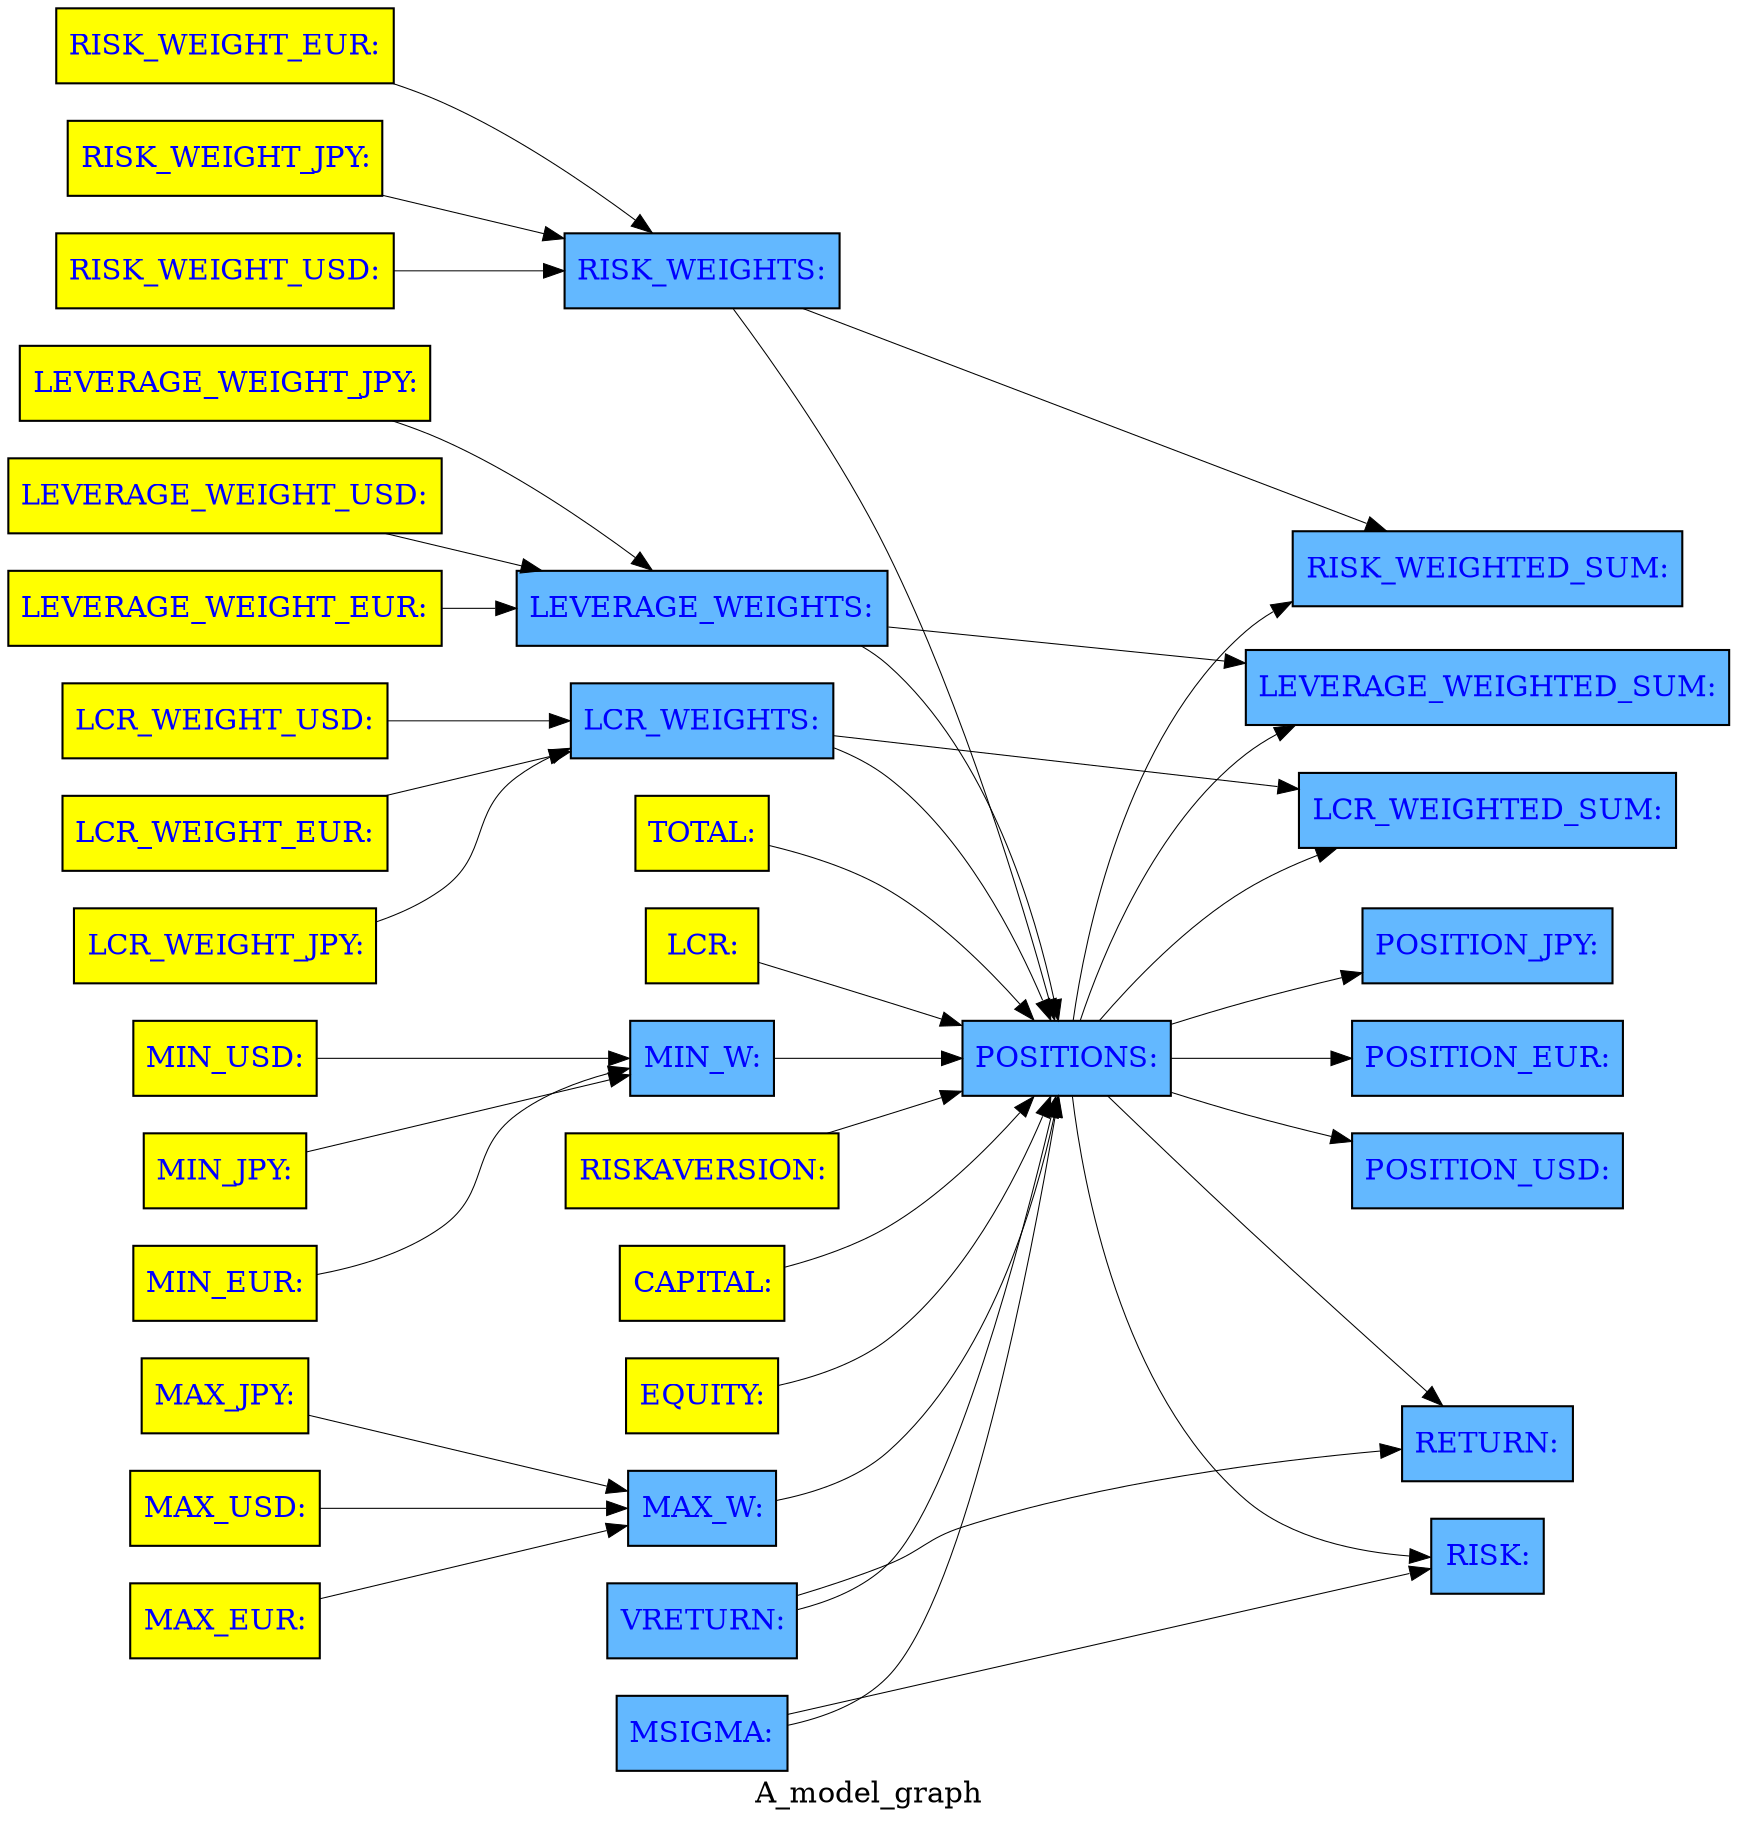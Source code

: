 digraph TD { rankdir ="LR" 
{node  [margin=0.025 fontcolor=blue style=filled ] 
 "LCR_WEIGHT_USD" [ shape=box fillcolor= yellow tooltip="LCR_WEIGHT_USD&#10;Exogen"  margin=0.025 fontcolor=blue style = filled  label=<<TABLE BORDER='0' CELLBORDER = '0' style = "filled"  > <TR><TD tooltip="LCR_WEIGHT_USD&#10;Exogen">LCR_WEIGHT_USD:</TD></TR> </TABLE>> ]
"TOTAL" [ shape=box fillcolor= yellow tooltip="TOTAL&#10;Exogen"  margin=0.025 fontcolor=blue style = filled  label=<<TABLE BORDER='0' CELLBORDER = '0' style = "filled"  > <TR><TD tooltip="TOTAL&#10;Exogen">TOTAL:</TD></TR> </TABLE>> ]
"RISK_WEIGHTS" [ shape=box fillcolor= steelblue1 tooltip="RISK_WEIGHTS&#10;FRML &lt;MATRIX&gt; RISK_WEIGHTS      = MATRIX(&#10;[RISK_WEIGHT_USD,RISK_WEIGHT_JPY,RISK_WEIGHT_EUR]) &#36;"  margin=0.025 fontcolor=blue style = filled  label=<<TABLE BORDER='0' CELLBORDER = '0' style = "filled"  > <TR><TD tooltip="RISK_WEIGHTS&#10;FRML &lt;MATRIX&gt; RISK_WEIGHTS      = MATRIX(&#10;[RISK_WEIGHT_USD,RISK_WEIGHT_JPY,RISK_WEIGHT_EUR]) &#36;">RISK_WEIGHTS:</TD></TR> </TABLE>> ]
"POSITION_JPY" [ shape=box fillcolor= steelblue1 tooltip="POSITION_JPY&#10;FRML XX      POSITION_USD,POSITION_JPY,POSITION_EUR = POSITIONS &#36;"  margin=0.025 fontcolor=blue style = filled  label=<<TABLE BORDER='0' CELLBORDER = '0' style = "filled"  > <TR><TD tooltip="POSITION_JPY&#10;FRML XX      POSITION_USD,POSITION_JPY,POSITION_EUR = POSITIONS &#36;">POSITION_JPY:</TD></TR> </TABLE>> ]
"LEVERAGE_WEIGHTS" [ shape=box fillcolor= steelblue1 tooltip="LEVERAGE_WEIGHTS&#10;FRML &lt;MATRIX&gt; LEVERAGE_WEIGHTS  = MATRIX(&#10;[LEVERAGE_WEIGHT_USD,LEVERAGE_WEIGHT_JPY,LEVERAGE_WEIGHT_EUR]) &#36;"  margin=0.025 fontcolor=blue style = filled  label=<<TABLE BORDER='0' CELLBORDER = '0' style = "filled"  > <TR><TD tooltip="LEVERAGE_WEIGHTS&#10;FRML &lt;MATRIX&gt; LEVERAGE_WEIGHTS  = MATRIX(&#10;[LEVERAGE_WEIGHT_USD,LEVERAGE_WEIGHT_JPY,LEVERAGE_WEIGHT_EUR]) &#36;">LEVERAGE_WEIGHTS:</TD></TR> </TABLE>> ]
"RISK_WEIGHT_EUR" [ shape=box fillcolor= yellow tooltip="RISK_WEIGHT_EUR&#10;Exogen"  margin=0.025 fontcolor=blue style = filled  label=<<TABLE BORDER='0' CELLBORDER = '0' style = "filled"  > <TR><TD tooltip="RISK_WEIGHT_EUR&#10;Exogen">RISK_WEIGHT_EUR:</TD></TR> </TABLE>> ]
"MIN_USD" [ shape=box fillcolor= yellow tooltip="MIN_USD&#10;Exogen"  margin=0.025 fontcolor=blue style = filled  label=<<TABLE BORDER='0' CELLBORDER = '0' style = "filled"  > <TR><TD tooltip="MIN_USD&#10;Exogen">MIN_USD:</TD></TR> </TABLE>> ]
"LCR" [ shape=box fillcolor= yellow tooltip="LCR&#10;Exogen"  margin=0.025 fontcolor=blue style = filled  label=<<TABLE BORDER='0' CELLBORDER = '0' style = "filled"  > <TR><TD tooltip="LCR&#10;Exogen">LCR:</TD></TR> </TABLE>> ]
"MIN_W" [ shape=box fillcolor= steelblue1 tooltip="MIN_W&#10;FRML &lt;MATRIX&gt; MIN_W             = MATRIX(&#10;[MIN_USD,MIN_JPY,MIN_EUR])       &#36;"  margin=0.025 fontcolor=blue style = filled  label=<<TABLE BORDER='0' CELLBORDER = '0' style = "filled"  > <TR><TD tooltip="MIN_W&#10;FRML &lt;MATRIX&gt; MIN_W             = MATRIX(&#10;[MIN_USD,MIN_JPY,MIN_EUR])       &#36;">MIN_W:</TD></TR> </TABLE>> ]
"CAPITAL" [ shape=box fillcolor= yellow tooltip="CAPITAL&#10;Exogen"  margin=0.025 fontcolor=blue style = filled  label=<<TABLE BORDER='0' CELLBORDER = '0' style = "filled"  > <TR><TD tooltip="CAPITAL&#10;Exogen">CAPITAL:</TD></TR> </TABLE>> ]
"RISK_WEIGHTED_SUM" [ shape=box fillcolor= steelblue1 tooltip="RISK_WEIGHTED_SUM&#10;FRML XX      RISK_WEIGHTED_SUM     = (RISK_WEIGHTS.TRANS() * POSITIONS)[0,0] &#36;"  margin=0.025 fontcolor=blue style = filled  label=<<TABLE BORDER='0' CELLBORDER = '0' style = "filled"  > <TR><TD tooltip="RISK_WEIGHTED_SUM&#10;FRML XX      RISK_WEIGHTED_SUM     = (RISK_WEIGHTS.TRANS() * POSITIONS)[0,0] &#36;">RISK_WEIGHTED_SUM:</TD></TR> </TABLE>> ]
"LCR_WEIGHTED_SUM" [ shape=box fillcolor= steelblue1 tooltip="LCR_WEIGHTED_SUM&#10;FRML XX      LCR_WEIGHTED_SUM      = (LCR_WEIGHTS.TRANS() * POSITIONS)[0,0] &#36;"  margin=0.025 fontcolor=blue style = filled  label=<<TABLE BORDER='0' CELLBORDER = '0' style = "filled"  > <TR><TD tooltip="LCR_WEIGHTED_SUM&#10;FRML XX      LCR_WEIGHTED_SUM      = (LCR_WEIGHTS.TRANS() * POSITIONS)[0,0] &#36;">LCR_WEIGHTED_SUM:</TD></TR> </TABLE>> ]
"LCR_WEIGHT_EUR" [ shape=box fillcolor= yellow tooltip="LCR_WEIGHT_EUR&#10;Exogen"  margin=0.025 fontcolor=blue style = filled  label=<<TABLE BORDER='0' CELLBORDER = '0' style = "filled"  > <TR><TD tooltip="LCR_WEIGHT_EUR&#10;Exogen">LCR_WEIGHT_EUR:</TD></TR> </TABLE>> ]
"EQUITY" [ shape=box fillcolor= yellow tooltip="EQUITY&#10;Exogen"  margin=0.025 fontcolor=blue style = filled  label=<<TABLE BORDER='0' CELLBORDER = '0' style = "filled"  > <TR><TD tooltip="EQUITY&#10;Exogen">EQUITY:</TD></TR> </TABLE>> ]
"POSITIONS" [ shape=box fillcolor= steelblue1 tooltip="POSITIONS&#10;FRML &lt;MATRIX&gt; POSITIONS          =  MV_OPT(MSIGMA,VRETURN,RISKAVERSION, TOTAL,&#10;                      [[RISK_WEIGHTS] , [-LCR_WEIGHTS] , [LEVERAGE_WEIGHTS]],&#10;                                       [CAPITAL, -LCR , EQUITY] ,MIN_W,MAX_W) &#36;"  margin=0.025 fontcolor=blue style = filled  label=<<TABLE BORDER='0' CELLBORDER = '0' style = "filled"  > <TR><TD tooltip="POSITIONS&#10;FRML &lt;MATRIX&gt; POSITIONS          =  MV_OPT(MSIGMA,VRETURN,RISKAVERSION, TOTAL,&#10;                      [[RISK_WEIGHTS] , [-LCR_WEIGHTS] , [LEVERAGE_WEIGHTS]],&#10;                                       [CAPITAL, -LCR , EQUITY] ,MIN_W,MAX_W) &#36;">POSITIONS:</TD></TR> </TABLE>> ]
"RISK_WEIGHT_JPY" [ shape=box fillcolor= yellow tooltip="RISK_WEIGHT_JPY&#10;Exogen"  margin=0.025 fontcolor=blue style = filled  label=<<TABLE BORDER='0' CELLBORDER = '0' style = "filled"  > <TR><TD tooltip="RISK_WEIGHT_JPY&#10;Exogen">RISK_WEIGHT_JPY:</TD></TR> </TABLE>> ]
"MIN_JPY" [ shape=box fillcolor= yellow tooltip="MIN_JPY&#10;Exogen"  margin=0.025 fontcolor=blue style = filled  label=<<TABLE BORDER='0' CELLBORDER = '0' style = "filled"  > <TR><TD tooltip="MIN_JPY&#10;Exogen">MIN_JPY:</TD></TR> </TABLE>> ]
"LCR_WEIGHTS" [ shape=box fillcolor= steelblue1 tooltip="LCR_WEIGHTS&#10;FRML &lt;MATRIX&gt; LCR_WEIGHTS       = MATRIX(&#10;[LCR_WEIGHT_USD,LCR_WEIGHT_JPY,LCR_WEIGHT_EUR]) &#36;"  margin=0.025 fontcolor=blue style = filled  label=<<TABLE BORDER='0' CELLBORDER = '0' style = "filled"  > <TR><TD tooltip="LCR_WEIGHTS&#10;FRML &lt;MATRIX&gt; LCR_WEIGHTS       = MATRIX(&#10;[LCR_WEIGHT_USD,LCR_WEIGHT_JPY,LCR_WEIGHT_EUR]) &#36;">LCR_WEIGHTS:</TD></TR> </TABLE>> ]
"MAX_JPY" [ shape=box fillcolor= yellow tooltip="MAX_JPY&#10;Exogen"  margin=0.025 fontcolor=blue style = filled  label=<<TABLE BORDER='0' CELLBORDER = '0' style = "filled"  > <TR><TD tooltip="MAX_JPY&#10;Exogen">MAX_JPY:</TD></TR> </TABLE>> ]
"VRETURN" [ shape=box fillcolor= steelblue1 tooltip="VRETURN&#10;FRML &lt;MATRIX&gt; VRETURN         = MATRIX([0.048,0.040,0.035]) &#36;"  margin=0.025 fontcolor=blue style = filled  label=<<TABLE BORDER='0' CELLBORDER = '0' style = "filled"  > <TR><TD tooltip="VRETURN&#10;FRML &lt;MATRIX&gt; VRETURN         = MATRIX([0.048,0.040,0.035]) &#36;">VRETURN:</TD></TR> </TABLE>> ]
"POSITION_EUR" [ shape=box fillcolor= steelblue1 tooltip="POSITION_EUR&#10;FRML XX      POSITION_USD,POSITION_JPY,POSITION_EUR = POSITIONS &#36;"  margin=0.025 fontcolor=blue style = filled  label=<<TABLE BORDER='0' CELLBORDER = '0' style = "filled"  > <TR><TD tooltip="POSITION_EUR&#10;FRML XX      POSITION_USD,POSITION_JPY,POSITION_EUR = POSITIONS &#36;">POSITION_EUR:</TD></TR> </TABLE>> ]
"LEVERAGE_WEIGHT_JPY" [ shape=box fillcolor= yellow tooltip="LEVERAGE_WEIGHT_JPY&#10;Exogen"  margin=0.025 fontcolor=blue style = filled  label=<<TABLE BORDER='0' CELLBORDER = '0' style = "filled"  > <TR><TD tooltip="LEVERAGE_WEIGHT_JPY&#10;Exogen">LEVERAGE_WEIGHT_JPY:</TD></TR> </TABLE>> ]
"RISK_WEIGHT_USD" [ shape=box fillcolor= yellow tooltip="RISK_WEIGHT_USD&#10;Exogen"  margin=0.025 fontcolor=blue style = filled  label=<<TABLE BORDER='0' CELLBORDER = '0' style = "filled"  > <TR><TD tooltip="RISK_WEIGHT_USD&#10;Exogen">RISK_WEIGHT_USD:</TD></TR> </TABLE>> ]
"LEVERAGE_WEIGHTED_SUM" [ shape=box fillcolor= steelblue1 tooltip="LEVERAGE_WEIGHTED_SUM&#10;FRML XX      LEVERAGE_WEIGHTED_SUM = (LEVERAGE_WEIGHTS.TRANS() * POSITIONS)[0,0] &#36;"  margin=0.025 fontcolor=blue style = filled  label=<<TABLE BORDER='0' CELLBORDER = '0' style = "filled"  > <TR><TD tooltip="LEVERAGE_WEIGHTED_SUM&#10;FRML XX      LEVERAGE_WEIGHTED_SUM = (LEVERAGE_WEIGHTS.TRANS() * POSITIONS)[0,0] &#36;">LEVERAGE_WEIGHTED_SUM:</TD></TR> </TABLE>> ]
"MIN_EUR" [ shape=box fillcolor= yellow tooltip="MIN_EUR&#10;Exogen"  margin=0.025 fontcolor=blue style = filled  label=<<TABLE BORDER='0' CELLBORDER = '0' style = "filled"  > <TR><TD tooltip="MIN_EUR&#10;Exogen">MIN_EUR:</TD></TR> </TABLE>> ]
"MAX_W" [ shape=box fillcolor= steelblue1 tooltip="MAX_W&#10;FRML &lt;MATRIX&gt; MAX_W             = MATRIX(&#10;[MAX_USD,MAX_JPY,MAX_EUR])      &#36;"  margin=0.025 fontcolor=blue style = filled  label=<<TABLE BORDER='0' CELLBORDER = '0' style = "filled"  > <TR><TD tooltip="MAX_W&#10;FRML &lt;MATRIX&gt; MAX_W             = MATRIX(&#10;[MAX_USD,MAX_JPY,MAX_EUR])      &#36;">MAX_W:</TD></TR> </TABLE>> ]
"LEVERAGE_WEIGHT_USD" [ shape=box fillcolor= yellow tooltip="LEVERAGE_WEIGHT_USD&#10;Exogen"  margin=0.025 fontcolor=blue style = filled  label=<<TABLE BORDER='0' CELLBORDER = '0' style = "filled"  > <TR><TD tooltip="LEVERAGE_WEIGHT_USD&#10;Exogen">LEVERAGE_WEIGHT_USD:</TD></TR> </TABLE>> ]
"RETURN" [ shape=box fillcolor= steelblue1 tooltip="RETURN&#10;FRML XX      RETURN             =  (POSITIONS.TRANS() * VRETURN        )[0,0] &#36;"  margin=0.025 fontcolor=blue style = filled  label=<<TABLE BORDER='0' CELLBORDER = '0' style = "filled"  > <TR><TD tooltip="RETURN&#10;FRML XX      RETURN             =  (POSITIONS.TRANS() * VRETURN        )[0,0] &#36;">RETURN:</TD></TR> </TABLE>> ]
"POSITION_USD" [ shape=box fillcolor= steelblue1 tooltip="POSITION_USD&#10;FRML XX      POSITION_USD,POSITION_JPY,POSITION_EUR = POSITIONS &#36;"  margin=0.025 fontcolor=blue style = filled  label=<<TABLE BORDER='0' CELLBORDER = '0' style = "filled"  > <TR><TD tooltip="POSITION_USD&#10;FRML XX      POSITION_USD,POSITION_JPY,POSITION_EUR = POSITIONS &#36;">POSITION_USD:</TD></TR> </TABLE>> ]
"LCR_WEIGHT_JPY" [ shape=box fillcolor= yellow tooltip="LCR_WEIGHT_JPY&#10;Exogen"  margin=0.025 fontcolor=blue style = filled  label=<<TABLE BORDER='0' CELLBORDER = '0' style = "filled"  > <TR><TD tooltip="LCR_WEIGHT_JPY&#10;Exogen">LCR_WEIGHT_JPY:</TD></TR> </TABLE>> ]
"MSIGMA" [ shape=box fillcolor= steelblue1 tooltip="MSIGMA&#10;FRML &lt;MATRIX&gt; MSIGMA  = MATRIX( [[0.01573635,0.01436816,	0.01045556],&#10;                                 [0.01436816,0.02289016,	0.01172995],&#10;                                 [0.01045556,0.01172995,	0.01748076]]  ) &#36;"  margin=0.025 fontcolor=blue style = filled  label=<<TABLE BORDER='0' CELLBORDER = '0' style = "filled"  > <TR><TD tooltip="MSIGMA&#10;FRML &lt;MATRIX&gt; MSIGMA  = MATRIX( [[0.01573635,0.01436816,	0.01045556],&#10;                                 [0.01436816,0.02289016,	0.01172995],&#10;                                 [0.01045556,0.01172995,	0.01748076]]  ) &#36;">MSIGMA:</TD></TR> </TABLE>> ]
"MAX_USD" [ shape=box fillcolor= yellow tooltip="MAX_USD&#10;Exogen"  margin=0.025 fontcolor=blue style = filled  label=<<TABLE BORDER='0' CELLBORDER = '0' style = "filled"  > <TR><TD tooltip="MAX_USD&#10;Exogen">MAX_USD:</TD></TR> </TABLE>> ]
"RISKAVERSION" [ shape=box fillcolor= yellow tooltip="RISKAVERSION&#10;Exogen"  margin=0.025 fontcolor=blue style = filled  label=<<TABLE BORDER='0' CELLBORDER = '0' style = "filled"  > <TR><TD tooltip="RISKAVERSION&#10;Exogen">RISKAVERSION:</TD></TR> </TABLE>> ]
"RISK" [ shape=box fillcolor= steelblue1 tooltip="RISK&#10;FRML XX      RISK               =  (POSITIONS.TRANS() * MSIGMA * POSITIONS)[0,0]&#36;"  margin=0.025 fontcolor=blue style = filled  label=<<TABLE BORDER='0' CELLBORDER = '0' style = "filled"  > <TR><TD tooltip="RISK&#10;FRML XX      RISK               =  (POSITIONS.TRANS() * MSIGMA * POSITIONS)[0,0]&#36;">RISK:</TD></TR> </TABLE>> ]
"MAX_EUR" [ shape=box fillcolor= yellow tooltip="MAX_EUR&#10;Exogen"  margin=0.025 fontcolor=blue style = filled  label=<<TABLE BORDER='0' CELLBORDER = '0' style = "filled"  > <TR><TD tooltip="MAX_EUR&#10;Exogen">MAX_EUR:</TD></TR> </TABLE>> ]
"LEVERAGE_WEIGHT_EUR" [ shape=box fillcolor= yellow tooltip="LEVERAGE_WEIGHT_EUR&#10;Exogen"  margin=0.025 fontcolor=blue style = filled  label=<<TABLE BORDER='0' CELLBORDER = '0' style = "filled"  > <TR><TD tooltip="LEVERAGE_WEIGHT_EUR&#10;Exogen">LEVERAGE_WEIGHT_EUR:</TD></TR> </TABLE>> ] 
} 
"MIN_EUR" -> "MIN_W" [ style = filled tooltip=NA href="bogus" penwidth = 0.5 ]
"MIN_W" -> "POSITIONS" [ style = filled tooltip=NA href="bogus" penwidth = 0.5 ]
"LCR_WEIGHT_EUR" -> "LCR_WEIGHTS" [ style = filled tooltip=NA href="bogus" penwidth = 0.5 ]
"VRETURN" -> "POSITIONS" [ style = filled tooltip=NA href="bogus" penwidth = 0.5 ]
"MIN_JPY" -> "MIN_W" [ style = filled tooltip=NA href="bogus" penwidth = 0.5 ]
"MIN_USD" -> "MIN_W" [ style = filled tooltip=NA href="bogus" penwidth = 0.5 ]
"RISK_WEIGHT_JPY" -> "RISK_WEIGHTS" [ style = filled tooltip=NA href="bogus" penwidth = 0.5 ]
"EQUITY" -> "POSITIONS" [ style = filled tooltip=NA href="bogus" penwidth = 0.5 ]
"POSITIONS" -> "RISK" [ style = filled tooltip=NA href="bogus" penwidth = 0.5 ]
"POSITIONS" -> "POSITION_JPY" [ style = filled tooltip=NA href="bogus" penwidth = 0.5 ]
"POSITIONS" -> "POSITION_EUR" [ style = filled tooltip=NA href="bogus" penwidth = 0.5 ]
"RISK_WEIGHTS" -> "POSITIONS" [ style = filled tooltip=NA href="bogus" penwidth = 0.5 ]
"LCR_WEIGHTS" -> "LCR_WEIGHTED_SUM" [ style = filled tooltip=NA href="bogus" penwidth = 0.5 ]
"LEVERAGE_WEIGHT_EUR" -> "LEVERAGE_WEIGHTS" [ style = filled tooltip=NA href="bogus" penwidth = 0.5 ]
"LCR" -> "POSITIONS" [ style = filled tooltip=NA href="bogus" penwidth = 0.5 ]
"LCR_WEIGHT_JPY" -> "LCR_WEIGHTS" [ style = filled tooltip=NA href="bogus" penwidth = 0.5 ]
"CAPITAL" -> "POSITIONS" [ style = filled tooltip=NA href="bogus" penwidth = 0.5 ]
"MAX_W" -> "POSITIONS" [ style = filled tooltip=NA href="bogus" penwidth = 0.5 ]
"MAX_USD" -> "MAX_W" [ style = filled tooltip=NA href="bogus" penwidth = 0.5 ]
"LCR_WEIGHT_USD" -> "LCR_WEIGHTS" [ style = filled tooltip=NA href="bogus" penwidth = 0.5 ]
"LEVERAGE_WEIGHTS" -> "LEVERAGE_WEIGHTED_SUM" [ style = filled tooltip=NA href="bogus" penwidth = 0.5 ]
"RISK_WEIGHT_EUR" -> "RISK_WEIGHTS" [ style = filled tooltip=NA href="bogus" penwidth = 0.5 ]
"TOTAL" -> "POSITIONS" [ style = filled tooltip=NA href="bogus" penwidth = 0.5 ]
"POSITIONS" -> "POSITION_USD" [ style = filled tooltip=NA href="bogus" penwidth = 0.5 ]
"POSITIONS" -> "LCR_WEIGHTED_SUM" [ style = filled tooltip=NA href="bogus" penwidth = 0.5 ]
"MAX_EUR" -> "MAX_W" [ style = filled tooltip=NA href="bogus" penwidth = 0.5 ]
"POSITIONS" -> "RISK_WEIGHTED_SUM" [ style = filled tooltip=NA href="bogus" penwidth = 0.5 ]
"VRETURN" -> "RETURN" [ style = filled tooltip=NA href="bogus" penwidth = 0.5 ]
"LEVERAGE_WEIGHT_USD" -> "LEVERAGE_WEIGHTS" [ style = filled tooltip=NA href="bogus" penwidth = 0.5 ]
"RISK_WEIGHTS" -> "RISK_WEIGHTED_SUM" [ style = filled tooltip=NA href="bogus" penwidth = 0.5 ]
"MSIGMA" -> "POSITIONS" [ style = filled tooltip=NA href="bogus" penwidth = 0.5 ]
"LEVERAGE_WEIGHTS" -> "POSITIONS" [ style = filled tooltip=NA href="bogus" penwidth = 0.5 ]
"POSITIONS" -> "RETURN" [ style = filled tooltip=NA href="bogus" penwidth = 0.5 ]
"MSIGMA" -> "RISK" [ style = filled tooltip=NA href="bogus" penwidth = 0.5 ]
"LCR_WEIGHTS" -> "POSITIONS" [ style = filled tooltip=NA href="bogus" penwidth = 0.5 ]
"POSITIONS" -> "LEVERAGE_WEIGHTED_SUM" [ style = filled tooltip=NA href="bogus" penwidth = 0.5 ]
"RISK_WEIGHT_USD" -> "RISK_WEIGHTS" [ style = filled tooltip=NA href="bogus" penwidth = 0.5 ]
"LEVERAGE_WEIGHT_JPY" -> "LEVERAGE_WEIGHTS" [ style = filled tooltip=NA href="bogus" penwidth = 0.5 ]
"MAX_JPY" -> "MAX_W" [ style = filled tooltip=NA href="bogus" penwidth = 0.5 ]
"RISKAVERSION" -> "POSITIONS" [ style = filled tooltip=NA href="bogus" penwidth = 0.5 ]
 label = "A_model_graph";
}